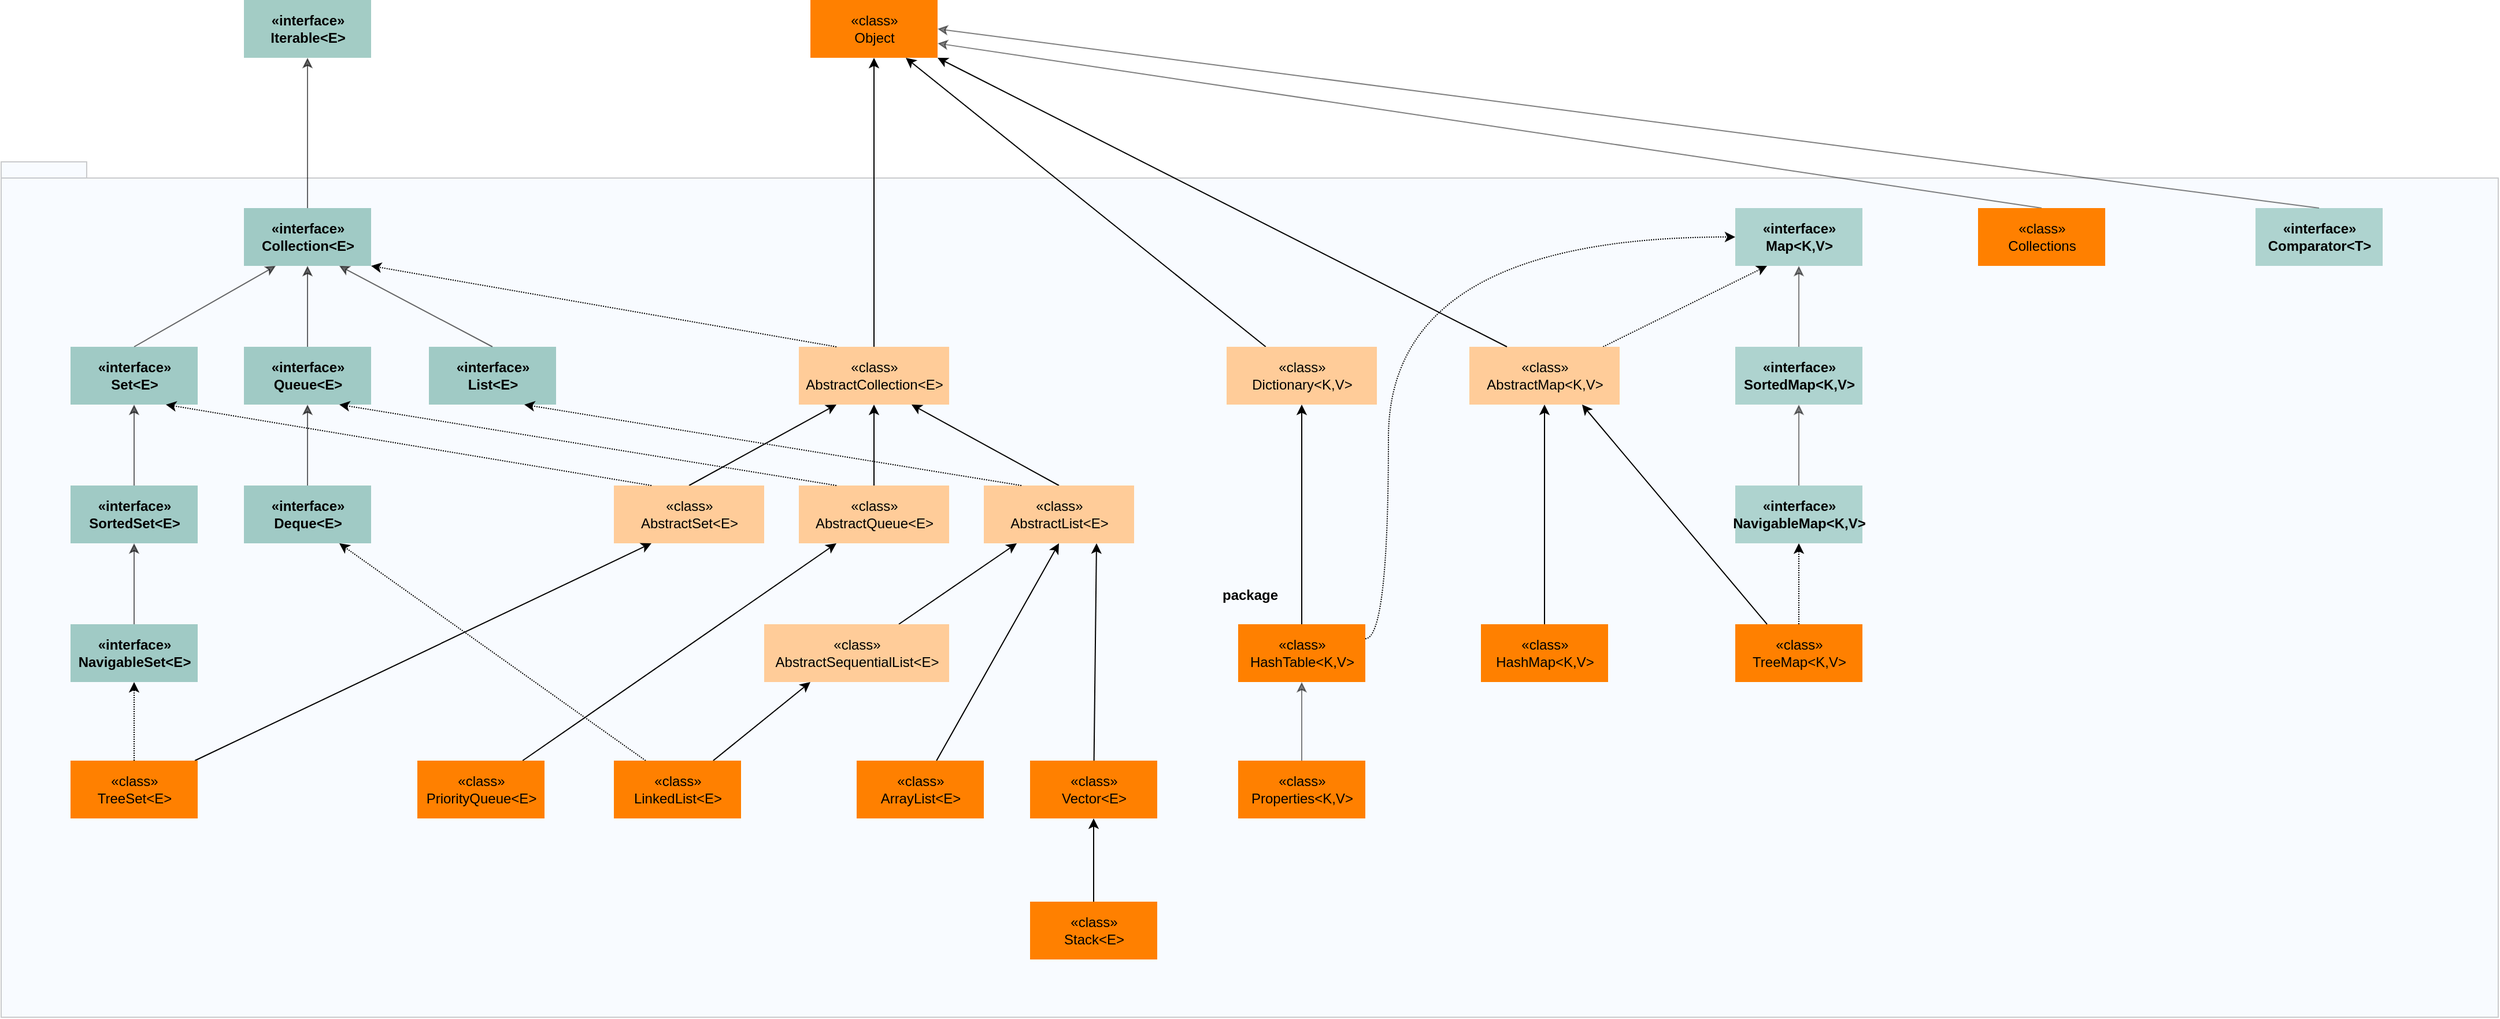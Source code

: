 <mxfile version="14.0.1" type="github"><diagram id="k_AX72Jlf05Sg8vSuUET" name="Page-1"><mxGraphModel dx="873" dy="509" grid="1" gridSize="10" guides="1" tooltips="1" connect="1" arrows="1" fold="1" page="1" pageScale="1" pageWidth="850" pageHeight="1100" math="0" shadow="0"><root><mxCell id="0"/><mxCell id="1" parent="0"/><mxCell id="f2Iedu3TyyTI3fCIjMg3-89" value="package" style="shape=folder;fontStyle=1;spacingTop=10;tabWidth=40;tabHeight=14;tabPosition=left;html=1;fillColor=#dae8fc;opacity=20;" vertex="1" parent="1"><mxGeometry x="20" y="310" width="2160" height="740" as="geometry"/></mxCell><mxCell id="f2Iedu3TyyTI3fCIjMg3-1" value="«interface»&lt;br&gt;Iterable&amp;lt;E&amp;gt;" style="html=1;strokeColor=none;fillColor=#67AB9F;opacity=60;fontStyle=1" vertex="1" parent="1"><mxGeometry x="230" y="170" width="110" height="50" as="geometry"/></mxCell><mxCell id="f2Iedu3TyyTI3fCIjMg3-27" value="" style="edgeStyle=orthogonalEdgeStyle;rounded=0;orthogonalLoop=1;jettySize=auto;html=1;opacity=60;fontStyle=1" edge="1" parent="1" source="f2Iedu3TyyTI3fCIjMg3-2" target="f2Iedu3TyyTI3fCIjMg3-1"><mxGeometry relative="1" as="geometry"/></mxCell><mxCell id="f2Iedu3TyyTI3fCIjMg3-2" value="«interface»&lt;br&gt;Collection&amp;lt;E&amp;gt;" style="html=1;fillColor=#67AB9F;strokeColor=none;opacity=60;fontStyle=1" vertex="1" parent="1"><mxGeometry x="230" y="350" width="110" height="50" as="geometry"/></mxCell><mxCell id="f2Iedu3TyyTI3fCIjMg3-29" value="" style="rounded=0;orthogonalLoop=1;jettySize=auto;html=1;entryX=0.25;entryY=1;entryDx=0;entryDy=0;exitX=0.5;exitY=0;exitDx=0;exitDy=0;opacity=60;fontStyle=1" edge="1" parent="1" source="f2Iedu3TyyTI3fCIjMg3-3" target="f2Iedu3TyyTI3fCIjMg3-2"><mxGeometry relative="1" as="geometry"/></mxCell><mxCell id="f2Iedu3TyyTI3fCIjMg3-3" value="«interface»&lt;br&gt;Set&amp;lt;E&amp;gt;" style="html=1;fillColor=#67AB9F;strokeColor=none;opacity=60;fontStyle=1" vertex="1" parent="1"><mxGeometry x="80" y="470" width="110" height="50" as="geometry"/></mxCell><mxCell id="f2Iedu3TyyTI3fCIjMg3-30" value="" style="edgeStyle=none;rounded=0;orthogonalLoop=1;jettySize=auto;html=1;opacity=60;fontStyle=1" edge="1" parent="1" source="f2Iedu3TyyTI3fCIjMg3-4" target="f2Iedu3TyyTI3fCIjMg3-2"><mxGeometry relative="1" as="geometry"/></mxCell><mxCell id="f2Iedu3TyyTI3fCIjMg3-4" value="«interface»&lt;br&gt;Queue&amp;lt;E&amp;gt;" style="html=1;fillColor=#67AB9F;strokeColor=none;opacity=60;fontStyle=1" vertex="1" parent="1"><mxGeometry x="230" y="470" width="110" height="50" as="geometry"/></mxCell><mxCell id="f2Iedu3TyyTI3fCIjMg3-31" value="" style="edgeStyle=none;rounded=0;orthogonalLoop=1;jettySize=auto;html=1;entryX=0.75;entryY=1;entryDx=0;entryDy=0;exitX=0.5;exitY=0;exitDx=0;exitDy=0;opacity=60;fontStyle=1" edge="1" parent="1" source="f2Iedu3TyyTI3fCIjMg3-5" target="f2Iedu3TyyTI3fCIjMg3-2"><mxGeometry relative="1" as="geometry"/></mxCell><mxCell id="f2Iedu3TyyTI3fCIjMg3-5" value="«interface»&lt;br&gt;List&amp;lt;E&amp;gt;" style="html=1;fillColor=#67AB9F;strokeColor=none;opacity=60;fontStyle=1" vertex="1" parent="1"><mxGeometry x="390" y="470" width="110" height="50" as="geometry"/></mxCell><mxCell id="f2Iedu3TyyTI3fCIjMg3-33" value="" style="edgeStyle=none;rounded=0;orthogonalLoop=1;jettySize=auto;html=1;opacity=60;fontStyle=1" edge="1" parent="1" source="f2Iedu3TyyTI3fCIjMg3-6" target="f2Iedu3TyyTI3fCIjMg3-3"><mxGeometry relative="1" as="geometry"/></mxCell><mxCell id="f2Iedu3TyyTI3fCIjMg3-6" value="«interface»&lt;br&gt;SortedSet&amp;lt;E&amp;gt;" style="html=1;fillColor=#67AB9F;strokeColor=none;opacity=60;fontStyle=1" vertex="1" parent="1"><mxGeometry x="80" y="590" width="110" height="50" as="geometry"/></mxCell><mxCell id="f2Iedu3TyyTI3fCIjMg3-34" value="" style="edgeStyle=none;rounded=0;orthogonalLoop=1;jettySize=auto;html=1;opacity=60;fontStyle=1" edge="1" parent="1" source="f2Iedu3TyyTI3fCIjMg3-7" target="f2Iedu3TyyTI3fCIjMg3-6"><mxGeometry relative="1" as="geometry"/></mxCell><mxCell id="f2Iedu3TyyTI3fCIjMg3-7" value="«interface»&lt;br&gt;NavigableSet&amp;lt;E&amp;gt;" style="html=1;fillColor=#67AB9F;strokeColor=none;opacity=60;fontStyle=1" vertex="1" parent="1"><mxGeometry x="80" y="710" width="110" height="50" as="geometry"/></mxCell><mxCell id="f2Iedu3TyyTI3fCIjMg3-32" value="" style="edgeStyle=none;rounded=0;orthogonalLoop=1;jettySize=auto;html=1;opacity=60;fontStyle=1" edge="1" parent="1" source="f2Iedu3TyyTI3fCIjMg3-8" target="f2Iedu3TyyTI3fCIjMg3-4"><mxGeometry relative="1" as="geometry"/></mxCell><mxCell id="f2Iedu3TyyTI3fCIjMg3-8" value="«interface»&lt;br&gt;Deque&amp;lt;E&amp;gt;" style="html=1;fillColor=#67AB9F;strokeColor=none;opacity=60;fontStyle=1" vertex="1" parent="1"><mxGeometry x="230" y="590" width="110" height="50" as="geometry"/></mxCell><mxCell id="f2Iedu3TyyTI3fCIjMg3-11" value="«class»&lt;br&gt;Object" style="html=1;fillColor=#FF8000;strokeColor=none;" vertex="1" parent="1"><mxGeometry x="720" y="170" width="110" height="50" as="geometry"/></mxCell><mxCell id="f2Iedu3TyyTI3fCIjMg3-50" value="" style="edgeStyle=none;rounded=0;orthogonalLoop=1;jettySize=auto;html=1;entryX=0.5;entryY=1;entryDx=0;entryDy=0;" edge="1" parent="1" source="f2Iedu3TyyTI3fCIjMg3-12" target="f2Iedu3TyyTI3fCIjMg3-11"><mxGeometry relative="1" as="geometry"><mxPoint x="775" y="390" as="targetPoint"/></mxGeometry></mxCell><mxCell id="f2Iedu3TyyTI3fCIjMg3-12" value="«class»&lt;br&gt;AbstractCollection&amp;lt;E&amp;gt;" style="html=1;strokeColor=none;fillColor=#FFCC99;" vertex="1" parent="1"><mxGeometry x="710" y="470" width="130" height="50" as="geometry"/></mxCell><mxCell id="f2Iedu3TyyTI3fCIjMg3-37" value="" style="edgeStyle=none;rounded=0;orthogonalLoop=1;jettySize=auto;html=1;entryX=0.25;entryY=1;entryDx=0;entryDy=0;exitX=0.5;exitY=0;exitDx=0;exitDy=0;fillColor=#FFCC99;" edge="1" parent="1" source="f2Iedu3TyyTI3fCIjMg3-13" target="f2Iedu3TyyTI3fCIjMg3-12"><mxGeometry relative="1" as="geometry"><mxPoint x="615" y="510" as="targetPoint"/></mxGeometry></mxCell><mxCell id="f2Iedu3TyyTI3fCIjMg3-13" value="«class»&lt;br&gt;AbstractSet&amp;lt;E&amp;gt;" style="html=1;strokeColor=none;fillColor=#FFCC99;" vertex="1" parent="1"><mxGeometry x="550" y="590" width="130" height="50" as="geometry"/></mxCell><mxCell id="f2Iedu3TyyTI3fCIjMg3-35" value="" style="edgeStyle=none;rounded=0;orthogonalLoop=1;jettySize=auto;html=1;fillColor=#FFCC99;" edge="1" parent="1" source="f2Iedu3TyyTI3fCIjMg3-14" target="f2Iedu3TyyTI3fCIjMg3-12"><mxGeometry relative="1" as="geometry"/></mxCell><mxCell id="f2Iedu3TyyTI3fCIjMg3-14" value="«class»&lt;br&gt;AbstractQueue&amp;lt;E&amp;gt;" style="html=1;strokeColor=none;fillColor=#FFCC99;" vertex="1" parent="1"><mxGeometry x="710" y="590" width="130" height="50" as="geometry"/></mxCell><mxCell id="f2Iedu3TyyTI3fCIjMg3-39" value="" style="edgeStyle=none;rounded=0;orthogonalLoop=1;jettySize=auto;html=1;entryX=0.75;entryY=1;entryDx=0;entryDy=0;exitX=0.5;exitY=0;exitDx=0;exitDy=0;fillColor=#FFCC99;" edge="1" parent="1" source="f2Iedu3TyyTI3fCIjMg3-15" target="f2Iedu3TyyTI3fCIjMg3-12"><mxGeometry relative="1" as="geometry"/></mxCell><mxCell id="f2Iedu3TyyTI3fCIjMg3-15" value="«class»&lt;br&gt;AbstractList&amp;lt;E&amp;gt;" style="html=1;strokeColor=none;fillColor=#FFCC99;" vertex="1" parent="1"><mxGeometry x="870" y="590" width="130" height="50" as="geometry"/></mxCell><mxCell id="f2Iedu3TyyTI3fCIjMg3-16" value="«interface»&lt;br&gt;Map&amp;lt;K,V&amp;gt;" style="html=1;fillColor=#67AB9F;strokeColor=none;opacity=50;fontStyle=1" vertex="1" parent="1"><mxGeometry x="1520" y="350" width="110" height="50" as="geometry"/></mxCell><mxCell id="f2Iedu3TyyTI3fCIjMg3-40" value="" style="edgeStyle=none;rounded=0;orthogonalLoop=1;jettySize=auto;html=1;fillColor=#FFCC99;" edge="1" parent="1" source="f2Iedu3TyyTI3fCIjMg3-17" target="f2Iedu3TyyTI3fCIjMg3-15"><mxGeometry relative="1" as="geometry"/></mxCell><mxCell id="f2Iedu3TyyTI3fCIjMg3-17" value="«class»&lt;br&gt;AbstractSequentialList&amp;lt;E&amp;gt;" style="html=1;strokeColor=none;fillColor=#FFCC99;" vertex="1" parent="1"><mxGeometry x="680" y="710" width="160" height="50" as="geometry"/></mxCell><mxCell id="f2Iedu3TyyTI3fCIjMg3-51" value="" style="edgeStyle=none;rounded=0;orthogonalLoop=1;jettySize=auto;html=1;entryX=0.25;entryY=1;entryDx=0;entryDy=0;" edge="1" parent="1" source="f2Iedu3TyyTI3fCIjMg3-19" target="f2Iedu3TyyTI3fCIjMg3-13"><mxGeometry relative="1" as="geometry"/></mxCell><mxCell id="f2Iedu3TyyTI3fCIjMg3-52" value="" style="edgeStyle=none;rounded=0;orthogonalLoop=1;jettySize=auto;html=1;dashed=1;dashPattern=1 1;" edge="1" parent="1" source="f2Iedu3TyyTI3fCIjMg3-19" target="f2Iedu3TyyTI3fCIjMg3-7"><mxGeometry relative="1" as="geometry"/></mxCell><mxCell id="f2Iedu3TyyTI3fCIjMg3-19" value="«class»&lt;br&gt;TreeSet&amp;lt;E&amp;gt;" style="html=1;fillColor=#FF8000;strokeColor=none;" vertex="1" parent="1"><mxGeometry x="80" y="828" width="110" height="50" as="geometry"/></mxCell><mxCell id="f2Iedu3TyyTI3fCIjMg3-48" value="" style="edgeStyle=none;rounded=0;orthogonalLoop=1;jettySize=auto;html=1;entryX=0.25;entryY=1;entryDx=0;entryDy=0;" edge="1" parent="1" source="f2Iedu3TyyTI3fCIjMg3-20" target="f2Iedu3TyyTI3fCIjMg3-14"><mxGeometry relative="1" as="geometry"><mxPoint x="285.0" y="748" as="targetPoint"/></mxGeometry></mxCell><mxCell id="f2Iedu3TyyTI3fCIjMg3-54" value="" style="edgeStyle=none;rounded=0;orthogonalLoop=1;jettySize=auto;html=1;dashed=1;dashPattern=1 1;entryX=0.75;entryY=1;entryDx=0;entryDy=0;exitX=0.25;exitY=0;exitDx=0;exitDy=0;" edge="1" parent="1" source="f2Iedu3TyyTI3fCIjMg3-22" target="f2Iedu3TyyTI3fCIjMg3-8"><mxGeometry relative="1" as="geometry"><mxPoint x="440" y="748" as="targetPoint"/></mxGeometry></mxCell><mxCell id="f2Iedu3TyyTI3fCIjMg3-20" value="«class»&lt;br&gt;PriorityQueue&amp;lt;E&amp;gt;" style="html=1;fillColor=#FF8000;strokeColor=none;" vertex="1" parent="1"><mxGeometry x="380" y="828" width="110" height="50" as="geometry"/></mxCell><mxCell id="f2Iedu3TyyTI3fCIjMg3-41" value="" style="edgeStyle=none;rounded=0;orthogonalLoop=1;jettySize=auto;html=1;entryX=0.75;entryY=1;entryDx=0;entryDy=0;" edge="1" parent="1" source="f2Iedu3TyyTI3fCIjMg3-21" target="f2Iedu3TyyTI3fCIjMg3-15"><mxGeometry relative="1" as="geometry"/></mxCell><mxCell id="f2Iedu3TyyTI3fCIjMg3-21" value="«class»&lt;br&gt;Vector&amp;lt;E&amp;gt;" style="html=1;fillColor=#FF8000;strokeColor=none;" vertex="1" parent="1"><mxGeometry x="910" y="828" width="110" height="50" as="geometry"/></mxCell><mxCell id="f2Iedu3TyyTI3fCIjMg3-45" value="" style="edgeStyle=none;rounded=0;orthogonalLoop=1;jettySize=auto;html=1;entryX=0.25;entryY=1;entryDx=0;entryDy=0;" edge="1" parent="1" source="f2Iedu3TyyTI3fCIjMg3-22" target="f2Iedu3TyyTI3fCIjMg3-17"><mxGeometry relative="1" as="geometry"><mxPoint x="605" y="748" as="targetPoint"/></mxGeometry></mxCell><mxCell id="f2Iedu3TyyTI3fCIjMg3-22" value="«class»&lt;br&gt;LinkedList&amp;lt;E&amp;gt;" style="html=1;fillColor=#FF8000;strokeColor=none;" vertex="1" parent="1"><mxGeometry x="550" y="828" width="110" height="50" as="geometry"/></mxCell><mxCell id="f2Iedu3TyyTI3fCIjMg3-43" value="" style="edgeStyle=none;rounded=0;orthogonalLoop=1;jettySize=auto;html=1;entryX=0.5;entryY=1;entryDx=0;entryDy=0;" edge="1" parent="1" source="f2Iedu3TyyTI3fCIjMg3-23" target="f2Iedu3TyyTI3fCIjMg3-15"><mxGeometry relative="1" as="geometry"><mxPoint x="765" y="748" as="targetPoint"/></mxGeometry></mxCell><mxCell id="f2Iedu3TyyTI3fCIjMg3-23" value="«class»&lt;br&gt;ArrayList&amp;lt;E&amp;gt;" style="html=1;fillColor=#FF8000;strokeColor=none;" vertex="1" parent="1"><mxGeometry x="760" y="828" width="110" height="50" as="geometry"/></mxCell><mxCell id="f2Iedu3TyyTI3fCIjMg3-46" value="" style="edgeStyle=none;rounded=0;orthogonalLoop=1;jettySize=auto;html=1;entryX=0.5;entryY=1;entryDx=0;entryDy=0;" edge="1" parent="1" source="f2Iedu3TyyTI3fCIjMg3-25" target="f2Iedu3TyyTI3fCIjMg3-21"><mxGeometry relative="1" as="geometry"/></mxCell><mxCell id="f2Iedu3TyyTI3fCIjMg3-25" value="«class»&lt;br&gt;Stack&amp;lt;E&amp;gt;" style="html=1;fillColor=#FF8000;strokeColor=none;" vertex="1" parent="1"><mxGeometry x="910" y="950" width="110" height="50" as="geometry"/></mxCell><mxCell id="f2Iedu3TyyTI3fCIjMg3-57" value="" style="edgeStyle=none;rounded=0;orthogonalLoop=1;jettySize=auto;html=1;dashed=1;dashPattern=1 1;entryX=0.75;entryY=1;entryDx=0;entryDy=0;exitX=0.25;exitY=0;exitDx=0;exitDy=0;" edge="1" parent="1" source="f2Iedu3TyyTI3fCIjMg3-13" target="f2Iedu3TyyTI3fCIjMg3-3"><mxGeometry relative="1" as="geometry"><mxPoint x="587.5" y="838" as="sourcePoint"/><mxPoint x="322.5" y="650" as="targetPoint"/></mxGeometry></mxCell><mxCell id="f2Iedu3TyyTI3fCIjMg3-58" value="" style="edgeStyle=none;rounded=0;orthogonalLoop=1;jettySize=auto;html=1;dashed=1;dashPattern=1 1;entryX=0.75;entryY=1;entryDx=0;entryDy=0;exitX=0.25;exitY=0;exitDx=0;exitDy=0;" edge="1" parent="1" source="f2Iedu3TyyTI3fCIjMg3-14" target="f2Iedu3TyyTI3fCIjMg3-4"><mxGeometry relative="1" as="geometry"><mxPoint x="592.5" y="600" as="sourcePoint"/><mxPoint x="172.5" y="530" as="targetPoint"/></mxGeometry></mxCell><mxCell id="f2Iedu3TyyTI3fCIjMg3-59" value="" style="edgeStyle=none;rounded=0;orthogonalLoop=1;jettySize=auto;html=1;dashed=1;dashPattern=1 1;entryX=0.75;entryY=1;entryDx=0;entryDy=0;exitX=0.25;exitY=0;exitDx=0;exitDy=0;" edge="1" parent="1" source="f2Iedu3TyyTI3fCIjMg3-15" target="f2Iedu3TyyTI3fCIjMg3-5"><mxGeometry relative="1" as="geometry"><mxPoint x="752.5" y="600" as="sourcePoint"/><mxPoint x="322.5" y="530" as="targetPoint"/></mxGeometry></mxCell><mxCell id="f2Iedu3TyyTI3fCIjMg3-60" value="" style="edgeStyle=none;rounded=0;orthogonalLoop=1;jettySize=auto;html=1;dashed=1;dashPattern=1 1;entryX=1;entryY=1;entryDx=0;entryDy=0;exitX=0.25;exitY=0;exitDx=0;exitDy=0;" edge="1" parent="1" source="f2Iedu3TyyTI3fCIjMg3-12" target="f2Iedu3TyyTI3fCIjMg3-2"><mxGeometry relative="1" as="geometry"><mxPoint x="912.5" y="600" as="sourcePoint"/><mxPoint x="482.5" y="530" as="targetPoint"/></mxGeometry></mxCell><mxCell id="f2Iedu3TyyTI3fCIjMg3-72" value="" style="rounded=0;orthogonalLoop=1;jettySize=auto;html=1;opacity=50;fontStyle=1" edge="1" parent="1" source="f2Iedu3TyyTI3fCIjMg3-64" target="f2Iedu3TyyTI3fCIjMg3-16"><mxGeometry relative="1" as="geometry"/></mxCell><mxCell id="f2Iedu3TyyTI3fCIjMg3-64" value="«interface»&lt;br&gt;SortedMap&amp;lt;K,V&amp;gt;" style="html=1;fillColor=#67AB9F;strokeColor=none;opacity=50;fontStyle=1" vertex="1" parent="1"><mxGeometry x="1520" y="470" width="110" height="50" as="geometry"/></mxCell><mxCell id="f2Iedu3TyyTI3fCIjMg3-75" value="" style="edgeStyle=none;rounded=0;orthogonalLoop=1;jettySize=auto;html=1;opacity=50;fontStyle=1" edge="1" parent="1" source="f2Iedu3TyyTI3fCIjMg3-65" target="f2Iedu3TyyTI3fCIjMg3-64"><mxGeometry relative="1" as="geometry"/></mxCell><mxCell id="f2Iedu3TyyTI3fCIjMg3-65" value="«interface»&lt;br&gt;NavigableMap&amp;lt;K,V&amp;gt;" style="html=1;fillColor=#67AB9F;strokeColor=none;opacity=50;fontStyle=1" vertex="1" parent="1"><mxGeometry x="1520" y="590" width="110" height="50" as="geometry"/></mxCell><mxCell id="f2Iedu3TyyTI3fCIjMg3-74" value="" style="edgeStyle=none;rounded=0;orthogonalLoop=1;jettySize=auto;html=1;" edge="1" parent="1" source="f2Iedu3TyyTI3fCIjMg3-67" target="f2Iedu3TyyTI3fCIjMg3-68"><mxGeometry relative="1" as="geometry"><mxPoint x="1375" y="630" as="targetPoint"/></mxGeometry></mxCell><mxCell id="f2Iedu3TyyTI3fCIjMg3-67" value="«class»&lt;br&gt;HashMap&amp;lt;K,V&amp;gt;" style="html=1;fillColor=#FF8000;strokeColor=none;" vertex="1" parent="1"><mxGeometry x="1300" y="710" width="110" height="50" as="geometry"/></mxCell><mxCell id="f2Iedu3TyyTI3fCIjMg3-71" value="" style="edgeStyle=none;rounded=0;orthogonalLoop=1;jettySize=auto;html=1;dashed=1;dashPattern=1 1;entryX=0.25;entryY=1;entryDx=0;entryDy=0;" edge="1" parent="1" source="f2Iedu3TyyTI3fCIjMg3-68" target="f2Iedu3TyyTI3fCIjMg3-16"><mxGeometry relative="1" as="geometry"><mxPoint x="1385" y="390" as="targetPoint"/></mxGeometry></mxCell><mxCell id="f2Iedu3TyyTI3fCIjMg3-68" value="«class»&lt;br&gt;AbstractMap&amp;lt;K,V&amp;gt;" style="html=1;strokeColor=none;fillColor=#FFCC99;" vertex="1" parent="1"><mxGeometry x="1290" y="470" width="130" height="50" as="geometry"/></mxCell><mxCell id="f2Iedu3TyyTI3fCIjMg3-69" value="«class»&lt;br&gt;TreeMap&amp;lt;K,V&amp;gt;" style="html=1;fillColor=#FF8000;strokeColor=none;" vertex="1" parent="1"><mxGeometry x="1520" y="710" width="110" height="50" as="geometry"/></mxCell><mxCell id="f2Iedu3TyyTI3fCIjMg3-76" value="" style="edgeStyle=none;rounded=0;orthogonalLoop=1;jettySize=auto;html=1;dashed=1;dashPattern=1 1;" edge="1" parent="1" source="f2Iedu3TyyTI3fCIjMg3-69" target="f2Iedu3TyyTI3fCIjMg3-65"><mxGeometry relative="1" as="geometry"><mxPoint x="1437.763" y="480" as="sourcePoint"/><mxPoint x="1557.5" y="410" as="targetPoint"/></mxGeometry></mxCell><mxCell id="f2Iedu3TyyTI3fCIjMg3-77" value="" style="edgeStyle=none;rounded=0;orthogonalLoop=1;jettySize=auto;html=1;entryX=0.75;entryY=1;entryDx=0;entryDy=0;exitX=0.25;exitY=0;exitDx=0;exitDy=0;" edge="1" parent="1" source="f2Iedu3TyyTI3fCIjMg3-69" target="f2Iedu3TyyTI3fCIjMg3-68"><mxGeometry relative="1" as="geometry"><mxPoint x="1395" y="720" as="sourcePoint"/><mxPoint x="1395" y="530" as="targetPoint"/></mxGeometry></mxCell><mxCell id="f2Iedu3TyyTI3fCIjMg3-78" value="" style="edgeStyle=none;rounded=0;orthogonalLoop=1;jettySize=auto;html=1;entryX=1;entryY=1;entryDx=0;entryDy=0;exitX=0.25;exitY=0;exitDx=0;exitDy=0;" edge="1" parent="1" source="f2Iedu3TyyTI3fCIjMg3-68" target="f2Iedu3TyyTI3fCIjMg3-11"><mxGeometry relative="1" as="geometry"><mxPoint x="785" y="480" as="sourcePoint"/><mxPoint x="785" y="290" as="targetPoint"/></mxGeometry></mxCell><mxCell id="f2Iedu3TyyTI3fCIjMg3-83" value="" style="edgeStyle=none;rounded=0;orthogonalLoop=1;jettySize=auto;html=1;entryX=0.5;entryY=1;entryDx=0;entryDy=0;" edge="1" parent="1" source="f2Iedu3TyyTI3fCIjMg3-80" target="f2Iedu3TyyTI3fCIjMg3-81"><mxGeometry relative="1" as="geometry"><mxPoint x="1855" y="630" as="targetPoint"/></mxGeometry></mxCell><mxCell id="f2Iedu3TyyTI3fCIjMg3-80" value="«class»&lt;br&gt;HashTable&amp;lt;K,V&amp;gt;" style="html=1;fillColor=#FF8000;strokeColor=none;" vertex="1" parent="1"><mxGeometry x="1090" y="710" width="110" height="50" as="geometry"/></mxCell><mxCell id="f2Iedu3TyyTI3fCIjMg3-85" value="" style="edgeStyle=none;rounded=0;orthogonalLoop=1;jettySize=auto;html=1;entryX=0.75;entryY=1;entryDx=0;entryDy=0;" edge="1" parent="1" source="f2Iedu3TyyTI3fCIjMg3-81" target="f2Iedu3TyyTI3fCIjMg3-11"><mxGeometry relative="1" as="geometry"/></mxCell><mxCell id="f2Iedu3TyyTI3fCIjMg3-81" value="«class»&lt;br&gt;Dictionary&amp;lt;K,V&amp;gt;" style="html=1;strokeColor=none;fillColor=#FFCC99;" vertex="1" parent="1"><mxGeometry x="1080" y="470" width="130" height="50" as="geometry"/></mxCell><mxCell id="f2Iedu3TyyTI3fCIjMg3-86" value="" style="edgeStyle=orthogonalEdgeStyle;rounded=0;orthogonalLoop=1;jettySize=auto;html=1;dashed=1;dashPattern=1 1;entryX=0;entryY=0.5;entryDx=0;entryDy=0;exitX=1;exitY=0.25;exitDx=0;exitDy=0;curved=1;" edge="1" parent="1" source="f2Iedu3TyyTI3fCIjMg3-80" target="f2Iedu3TyyTI3fCIjMg3-16"><mxGeometry relative="1" as="geometry"><mxPoint x="1437.318" y="481" as="sourcePoint"/><mxPoint x="1557.5" y="410" as="targetPoint"/><Array as="points"><mxPoint x="1220" y="722"/><mxPoint x="1220" y="375"/></Array></mxGeometry></mxCell><mxCell id="f2Iedu3TyyTI3fCIjMg3-88" value="" style="edgeStyle=orthogonalEdgeStyle;curved=1;rounded=0;orthogonalLoop=1;jettySize=auto;html=1;opacity=50;" edge="1" parent="1" source="f2Iedu3TyyTI3fCIjMg3-87" target="f2Iedu3TyyTI3fCIjMg3-80"><mxGeometry relative="1" as="geometry"/></mxCell><mxCell id="f2Iedu3TyyTI3fCIjMg3-87" value="«class»&lt;br&gt;Properties&amp;lt;K,V&amp;gt;" style="html=1;fillColor=#FF8000;strokeColor=none;" vertex="1" parent="1"><mxGeometry x="1090" y="828" width="110" height="50" as="geometry"/></mxCell><mxCell id="f2Iedu3TyyTI3fCIjMg3-93" value="" style="rounded=0;orthogonalLoop=1;jettySize=auto;html=1;fillColor=#FFCC99;opacity=50;entryX=1;entryY=0.75;entryDx=0;entryDy=0;exitX=0.5;exitY=0;exitDx=0;exitDy=0;" edge="1" parent="1" source="f2Iedu3TyyTI3fCIjMg3-90" target="f2Iedu3TyyTI3fCIjMg3-11"><mxGeometry relative="1" as="geometry"><mxPoint x="1510" y="250" as="targetPoint"/></mxGeometry></mxCell><mxCell id="f2Iedu3TyyTI3fCIjMg3-90" value="«class»&lt;br&gt;Collections" style="html=1;fillColor=#FF8000;strokeColor=none;" vertex="1" parent="1"><mxGeometry x="1730" y="350" width="110" height="50" as="geometry"/></mxCell><mxCell id="f2Iedu3TyyTI3fCIjMg3-94" value="" style="rounded=0;orthogonalLoop=1;jettySize=auto;html=1;fillColor=#FFCC99;opacity=50;entryX=1;entryY=0.5;entryDx=0;entryDy=0;exitX=0.5;exitY=0;exitDx=0;exitDy=0;" edge="1" parent="1" source="f2Iedu3TyyTI3fCIjMg3-95" target="f2Iedu3TyyTI3fCIjMg3-11"><mxGeometry relative="1" as="geometry"><mxPoint x="2025" y="350" as="sourcePoint"/><mxPoint x="840" y="205" as="targetPoint"/></mxGeometry></mxCell><mxCell id="f2Iedu3TyyTI3fCIjMg3-95" value="«interface»&lt;br&gt;Comparator&amp;lt;T&amp;gt;" style="html=1;fillColor=#67AB9F;strokeColor=none;opacity=50;fontStyle=1" vertex="1" parent="1"><mxGeometry x="1970" y="350" width="110" height="50" as="geometry"/></mxCell></root></mxGraphModel></diagram></mxfile>